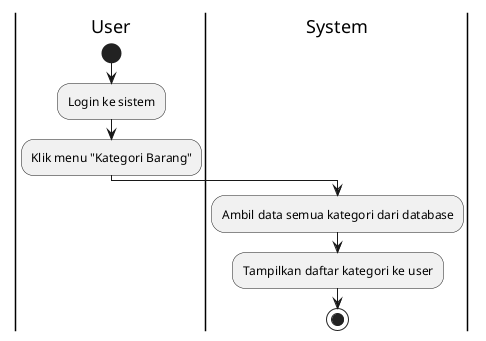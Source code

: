 @startuml
|User|
start
:Login ke sistem;

:Klik menu "Kategori Barang";

|System|
:Ambil data semua kategori dari database;
:Tampilkan daftar kategori ke user;

stop
@enduml

